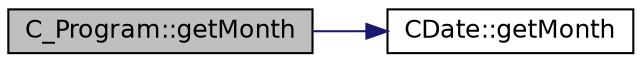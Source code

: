 digraph "C_Program::getMonth"
{
 // LATEX_PDF_SIZE
  edge [fontname="Helvetica",fontsize="12",labelfontname="Helvetica",labelfontsize="12"];
  node [fontname="Helvetica",fontsize="12",shape=record];
  rankdir="LR";
  Node1 [label="C_Program::getMonth",height=0.2,width=0.4,color="black", fillcolor="grey75", style="filled", fontcolor="black",tooltip=" "];
  Node1 -> Node2 [color="midnightblue",fontsize="12",style="solid",fontname="Helvetica"];
  Node2 [label="CDate::getMonth",height=0.2,width=0.4,color="black", fillcolor="white", style="filled",URL="$class_c_date.html#a69be2cf9d07bfe1db768044e5ea9ce3f",tooltip=" "];
}
